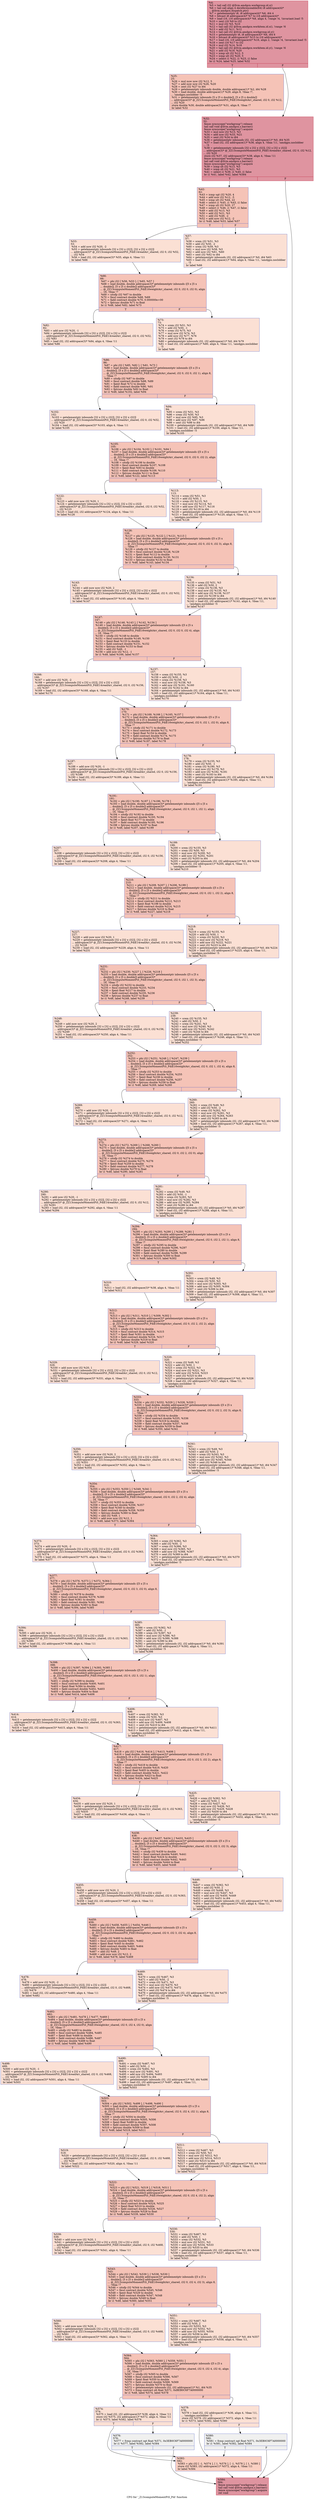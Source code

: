 digraph "CFG for '_Z13computeMomentPiS_Pdi' function" {
	label="CFG for '_Z13computeMomentPiS_Pdi' function";

	Node0x46b3fc0 [shape=record,color="#b70d28ff", style=filled, fillcolor="#b70d2870",label="{%4:\l  %5 = tail call i32 @llvm.amdgcn.workgroup.id.x()\l  %6 = tail call align 4 dereferenceable(64) i8 addrspace(4)*\l... @llvm.amdgcn.dispatch.ptr()\l  %7 = getelementptr i8, i8 addrspace(4)* %6, i64 4\l  %8 = bitcast i8 addrspace(4)* %7 to i16 addrspace(4)*\l  %9 = load i16, i16 addrspace(4)* %8, align 4, !range !4, !invariant.load !5\l  %10 = zext i16 %9 to i32\l  %11 = mul i32 %5, %10\l  %12 = tail call i32 @llvm.amdgcn.workitem.id.x(), !range !6\l  %13 = add i32 %11, %12\l  %14 = tail call i32 @llvm.amdgcn.workgroup.id.y()\l  %15 = getelementptr i8, i8 addrspace(4)* %6, i64 6\l  %16 = bitcast i8 addrspace(4)* %15 to i16 addrspace(4)*\l  %17 = load i16, i16 addrspace(4)* %16, align 2, !range !4, !invariant.load !5\l  %18 = zext i16 %17 to i32\l  %19 = mul i32 %14, %18\l  %20 = tail call i32 @llvm.amdgcn.workitem.id.y(), !range !6\l  %21 = add i32 %19, %20\l  %22 = icmp ult i32 %12, 5\l  %23 = icmp ult i32 %20, 5\l  %24 = select i1 %22, i1 %23, i1 false\l  br i1 %24, label %25, label %32\l|{<s0>T|<s1>F}}"];
	Node0x46b3fc0:s0 -> Node0x46b7a60;
	Node0x46b3fc0:s1 -> Node0x46b7af0;
	Node0x46b7a60 [shape=record,color="#3d50c3ff", style=filled, fillcolor="#e8765c70",label="{%25:\l25:                                               \l  %26 = mul nuw nsw i32 %12, 5\l  %27 = add nuw nsw i32 %26, %20\l  %28 = zext i32 %27 to i64\l  %29 = getelementptr inbounds double, double addrspace(1)* %2, i64 %28\l  %30 = load double, double addrspace(1)* %29, align 8, !tbaa !7,\l... !amdgpu.noclobber !5\l  %31 = getelementptr inbounds [5 x [5 x double]], [5 x [5 x double]]\l... addrspace(3)* @_ZZ13computeMomentPiS_PdiE16weightArr_shared, i32 0, i32 %12,\l... i32 %20\l  store double %30, double addrspace(3)* %31, align 8, !tbaa !7\l  br label %32\l}"];
	Node0x46b7a60 -> Node0x46b7af0;
	Node0x46b7af0 [shape=record,color="#b70d28ff", style=filled, fillcolor="#b70d2870",label="{%32:\l32:                                               \l  fence syncscope(\"workgroup\") release\l  tail call void @llvm.amdgcn.s.barrier()\l  fence syncscope(\"workgroup\") acquire\l  %33 = mul nsw i32 %13, %3\l  %34 = add nsw i32 %33, %21\l  %35 = sext i32 %34 to i64\l  %36 = getelementptr inbounds i32, i32 addrspace(1)* %0, i64 %35\l  %37 = load i32, i32 addrspace(1)* %36, align 4, !tbaa !11, !amdgpu.noclobber\l... !5\l  %38 = getelementptr inbounds [32 x [32 x i32]], [32 x [32 x i32]]\l... addrspace(3)* @_ZZ13computeMomentPiS_PdiE14readArr_shared, i32 0, i32 %12,\l... i32 %20\l  store i32 %37, i32 addrspace(3)* %38, align 4, !tbaa !11\l  fence syncscope(\"workgroup\") release\l  tail call void @llvm.amdgcn.s.barrier()\l  fence syncscope(\"workgroup\") acquire\l  %39 = icmp slt i32 %13, %3\l  %40 = icmp slt i32 %21, %3\l  %41 = select i1 %39, i1 %40, i1 false\l  br i1 %41, label %42, label %584\l|{<s0>T|<s1>F}}"];
	Node0x46b7af0:s0 -> Node0x46b9bb0;
	Node0x46b7af0:s1 -> Node0x46b9c00;
	Node0x46b9bb0 [shape=record,color="#3d50c3ff", style=filled, fillcolor="#e8765c70",label="{%42:\l42:                                               \l  %43 = icmp ugt i32 %20, 4\l  %44 = add nsw i32 %12, -5\l  %45 = icmp ult i32 %44, 22\l  %46 = select i1 %45, i1 %43, i1 false\l  %47 = icmp ult i32 %20, 27\l  %48 = select i1 %46, i1 %47, i1 false\l  %49 = add i32 %13, %3\l  %50 = add i32 %21, %3\l  %51 = add i32 %49, -2\l  %52 = add nsw i32 %12, -2\l  br i1 %48, label %53, label %57\l|{<s0>T|<s1>F}}"];
	Node0x46b9bb0:s0 -> Node0x46ba3e0;
	Node0x46b9bb0:s1 -> Node0x46ba430;
	Node0x46ba3e0 [shape=record,color="#3d50c3ff", style=filled, fillcolor="#f7b99e70",label="{%53:\l53:                                               \l  %54 = add nsw i32 %20, -2\l  %55 = getelementptr inbounds [32 x [32 x i32]], [32 x [32 x i32]]\l... addrspace(3)* @_ZZ13computeMomentPiS_PdiE14readArr_shared, i32 0, i32 %52,\l... i32 %54\l  %56 = load i32, i32 addrspace(3)* %55, align 4, !tbaa !11\l  br label %66\l}"];
	Node0x46ba3e0 -> Node0x46ba600;
	Node0x46ba430 [shape=record,color="#3d50c3ff", style=filled, fillcolor="#f7b99e70",label="{%57:\l57:                                               \l  %58 = srem i32 %51, %3\l  %59 = add i32 %50, -2\l  %60 = srem i32 %59, %3\l  %61 = mul nsw i32 %58, %3\l  %62 = add nsw i32 %61, %60\l  %63 = sext i32 %62 to i64\l  %64 = getelementptr inbounds i32, i32 addrspace(1)* %0, i64 %63\l  %65 = load i32, i32 addrspace(1)* %64, align 4, !tbaa !11, !amdgpu.noclobber\l... !5\l  br label %66\l}"];
	Node0x46ba430 -> Node0x46ba600;
	Node0x46ba600 [shape=record,color="#3d50c3ff", style=filled, fillcolor="#e8765c70",label="{%66:\l66:                                               \l  %67 = phi i32 [ %56, %53 ], [ %65, %57 ]\l  %68 = load double, double addrspace(3)* getelementptr inbounds ([5 x [5 x\l... double]], [5 x [5 x double]] addrspace(3)*\l... @_ZZ13computeMomentPiS_PdiE16weightArr_shared, i32 0, i32 0, i32 0), align\l... 16, !tbaa !7\l  %69 = sitofp i32 %67 to double\l  %70 = fmul contract double %68, %69\l  %71 = fadd contract double %70, 0.000000e+00\l  %72 = fptrunc double %71 to float\l  br i1 %48, label %82, label %73\l|{<s0>T|<s1>F}}"];
	Node0x46ba600:s0 -> Node0x46b90c0;
	Node0x46ba600:s1 -> Node0x46bbfb0;
	Node0x46bbfb0 [shape=record,color="#3d50c3ff", style=filled, fillcolor="#f7b99e70",label="{%73:\l73:                                               \l  %74 = srem i32 %51, %3\l  %75 = add i32 %50, -1\l  %76 = srem i32 %75, %3\l  %77 = mul nsw i32 %74, %3\l  %78 = add nsw i32 %77, %76\l  %79 = sext i32 %78 to i64\l  %80 = getelementptr inbounds i32, i32 addrspace(1)* %0, i64 %79\l  %81 = load i32, i32 addrspace(1)* %80, align 4, !tbaa !11, !amdgpu.noclobber\l... !5\l  br label %86\l}"];
	Node0x46bbfb0 -> Node0x46bc570;
	Node0x46b90c0 [shape=record,color="#3d50c3ff", style=filled, fillcolor="#f7b99e70",label="{%82:\l82:                                               \l  %83 = add nsw i32 %20, -1\l  %84 = getelementptr inbounds [32 x [32 x i32]], [32 x [32 x i32]]\l... addrspace(3)* @_ZZ13computeMomentPiS_PdiE14readArr_shared, i32 0, i32 %52,\l... i32 %83\l  %85 = load i32, i32 addrspace(3)* %84, align 4, !tbaa !11\l  br label %86\l}"];
	Node0x46b90c0 -> Node0x46bc570;
	Node0x46bc570 [shape=record,color="#3d50c3ff", style=filled, fillcolor="#e8765c70",label="{%86:\l86:                                               \l  %87 = phi i32 [ %85, %82 ], [ %81, %73 ]\l  %88 = load double, double addrspace(3)* getelementptr inbounds ([5 x [5 x\l... double]], [5 x [5 x double]] addrspace(3)*\l... @_ZZ13computeMomentPiS_PdiE16weightArr_shared, i32 0, i32 0, i32 1), align 8,\l... !tbaa !7\l  %89 = sitofp i32 %87 to double\l  %90 = fmul contract double %88, %89\l  %91 = fpext float %72 to double\l  %92 = fadd contract double %90, %91\l  %93 = fptrunc double %92 to float\l  br i1 %48, label %102, label %94\l|{<s0>T|<s1>F}}"];
	Node0x46bc570:s0 -> Node0x46bc970;
	Node0x46bc570:s1 -> Node0x46bcd80;
	Node0x46bcd80 [shape=record,color="#3d50c3ff", style=filled, fillcolor="#f7b99e70",label="{%94:\l94:                                               \l  %95 = srem i32 %51, %3\l  %96 = srem i32 %50, %3\l  %97 = mul nsw i32 %95, %3\l  %98 = add nsw i32 %97, %96\l  %99 = sext i32 %98 to i64\l  %100 = getelementptr inbounds i32, i32 addrspace(1)* %0, i64 %99\l  %101 = load i32, i32 addrspace(1)* %100, align 4, !tbaa !11,\l... !amdgpu.noclobber !5\l  br label %105\l}"];
	Node0x46bcd80 -> Node0x46bd240;
	Node0x46bc970 [shape=record,color="#3d50c3ff", style=filled, fillcolor="#f7b99e70",label="{%102:\l102:                                              \l  %103 = getelementptr inbounds [32 x [32 x i32]], [32 x [32 x i32]]\l... addrspace(3)* @_ZZ13computeMomentPiS_PdiE14readArr_shared, i32 0, i32 %52,\l... i32 %20\l  %104 = load i32, i32 addrspace(3)* %103, align 4, !tbaa !11\l  br label %105\l}"];
	Node0x46bc970 -> Node0x46bd240;
	Node0x46bd240 [shape=record,color="#3d50c3ff", style=filled, fillcolor="#e8765c70",label="{%105:\l105:                                              \l  %106 = phi i32 [ %104, %102 ], [ %101, %94 ]\l  %107 = load double, double addrspace(3)* getelementptr inbounds ([5 x [5 x\l... double]], [5 x [5 x double]] addrspace(3)*\l... @_ZZ13computeMomentPiS_PdiE16weightArr_shared, i32 0, i32 0, i32 2), align\l... 16, !tbaa !7\l  %108 = sitofp i32 %106 to double\l  %109 = fmul contract double %107, %108\l  %110 = fpext float %93 to double\l  %111 = fadd contract double %109, %110\l  %112 = fptrunc double %111 to float\l  br i1 %48, label %122, label %113\l|{<s0>T|<s1>F}}"];
	Node0x46bd240:s0 -> Node0x46bd5b0;
	Node0x46bd240:s1 -> Node0x46bd9c0;
	Node0x46bd9c0 [shape=record,color="#3d50c3ff", style=filled, fillcolor="#f7b99e70",label="{%113:\l113:                                              \l  %114 = srem i32 %51, %3\l  %115 = add i32 %50, 1\l  %116 = srem i32 %115, %3\l  %117 = mul nsw i32 %114, %3\l  %118 = add nsw i32 %117, %116\l  %119 = sext i32 %118 to i64\l  %120 = getelementptr inbounds i32, i32 addrspace(1)* %0, i64 %119\l  %121 = load i32, i32 addrspace(1)* %120, align 4, !tbaa !11,\l... !amdgpu.noclobber !5\l  br label %126\l}"];
	Node0x46bd9c0 -> Node0x46bdf10;
	Node0x46bd5b0 [shape=record,color="#3d50c3ff", style=filled, fillcolor="#f7b99e70",label="{%122:\l122:                                              \l  %123 = add nuw nsw i32 %20, 1\l  %124 = getelementptr inbounds [32 x [32 x i32]], [32 x [32 x i32]]\l... addrspace(3)* @_ZZ13computeMomentPiS_PdiE14readArr_shared, i32 0, i32 %52,\l... i32 %123\l  %125 = load i32, i32 addrspace(3)* %124, align 4, !tbaa !11\l  br label %126\l}"];
	Node0x46bd5b0 -> Node0x46bdf10;
	Node0x46bdf10 [shape=record,color="#3d50c3ff", style=filled, fillcolor="#e8765c70",label="{%126:\l126:                                              \l  %127 = phi i32 [ %125, %122 ], [ %121, %113 ]\l  %128 = load double, double addrspace(3)* getelementptr inbounds ([5 x [5 x\l... double]], [5 x [5 x double]] addrspace(3)*\l... @_ZZ13computeMomentPiS_PdiE16weightArr_shared, i32 0, i32 0, i32 3), align 8,\l... !tbaa !7\l  %129 = sitofp i32 %127 to double\l  %130 = fmul contract double %128, %129\l  %131 = fpext float %112 to double\l  %132 = fadd contract double %130, %131\l  %133 = fptrunc double %132 to float\l  br i1 %48, label %143, label %134\l|{<s0>T|<s1>F}}"];
	Node0x46bdf10:s0 -> Node0x46bae20;
	Node0x46bdf10:s1 -> Node0x46bae70;
	Node0x46bae70 [shape=record,color="#3d50c3ff", style=filled, fillcolor="#f7b99e70",label="{%134:\l134:                                              \l  %135 = srem i32 %51, %3\l  %136 = add i32 %50, 2\l  %137 = srem i32 %136, %3\l  %138 = mul nsw i32 %135, %3\l  %139 = add nsw i32 %138, %137\l  %140 = sext i32 %139 to i64\l  %141 = getelementptr inbounds i32, i32 addrspace(1)* %0, i64 %140\l  %142 = load i32, i32 addrspace(1)* %141, align 4, !tbaa !11,\l... !amdgpu.noclobber !5\l  br label %147\l}"];
	Node0x46bae70 -> Node0x46bf080;
	Node0x46bae20 [shape=record,color="#3d50c3ff", style=filled, fillcolor="#f7b99e70",label="{%143:\l143:                                              \l  %144 = add nuw nsw i32 %20, 2\l  %145 = getelementptr inbounds [32 x [32 x i32]], [32 x [32 x i32]]\l... addrspace(3)* @_ZZ13computeMomentPiS_PdiE14readArr_shared, i32 0, i32 %52,\l... i32 %144\l  %146 = load i32, i32 addrspace(3)* %145, align 4, !tbaa !11\l  br label %147\l}"];
	Node0x46bae20 -> Node0x46bf080;
	Node0x46bf080 [shape=record,color="#3d50c3ff", style=filled, fillcolor="#e8765c70",label="{%147:\l147:                                              \l  %148 = phi i32 [ %146, %143 ], [ %142, %134 ]\l  %149 = load double, double addrspace(3)* getelementptr inbounds ([5 x [5 x\l... double]], [5 x [5 x double]] addrspace(3)*\l... @_ZZ13computeMomentPiS_PdiE16weightArr_shared, i32 0, i32 0, i32 4), align\l... 16, !tbaa !7\l  %150 = sitofp i32 %148 to double\l  %151 = fmul contract double %149, %150\l  %152 = fpext float %133 to double\l  %153 = fadd contract double %151, %152\l  %154 = fptrunc double %153 to float\l  %155 = add i32 %49, -1\l  %156 = add nsw i32 %12, -1\l  br i1 %48, label %166, label %157\l|{<s0>T|<s1>F}}"];
	Node0x46bf080:s0 -> Node0x46bf480;
	Node0x46bf080:s1 -> Node0x46bf980;
	Node0x46bf980 [shape=record,color="#3d50c3ff", style=filled, fillcolor="#f7b99e70",label="{%157:\l157:                                              \l  %158 = srem i32 %155, %3\l  %159 = add i32 %50, -2\l  %160 = srem i32 %159, %3\l  %161 = mul nsw i32 %158, %3\l  %162 = add nsw i32 %161, %160\l  %163 = sext i32 %162 to i64\l  %164 = getelementptr inbounds i32, i32 addrspace(1)* %0, i64 %163\l  %165 = load i32, i32 addrspace(1)* %164, align 4, !tbaa !11,\l... !amdgpu.noclobber !5\l  br label %170\l}"];
	Node0x46bf980 -> Node0x46bfed0;
	Node0x46bf480 [shape=record,color="#3d50c3ff", style=filled, fillcolor="#f7b99e70",label="{%166:\l166:                                              \l  %167 = add nsw i32 %20, -2\l  %168 = getelementptr inbounds [32 x [32 x i32]], [32 x [32 x i32]]\l... addrspace(3)* @_ZZ13computeMomentPiS_PdiE14readArr_shared, i32 0, i32 %156,\l... i32 %167\l  %169 = load i32, i32 addrspace(3)* %168, align 4, !tbaa !11\l  br label %170\l}"];
	Node0x46bf480 -> Node0x46bfed0;
	Node0x46bfed0 [shape=record,color="#3d50c3ff", style=filled, fillcolor="#e8765c70",label="{%170:\l170:                                              \l  %171 = phi i32 [ %169, %166 ], [ %165, %157 ]\l  %172 = load double, double addrspace(3)* getelementptr inbounds ([5 x [5 x\l... double]], [5 x [5 x double]] addrspace(3)*\l... @_ZZ13computeMomentPiS_PdiE16weightArr_shared, i32 0, i32 1, i32 0), align 8,\l... !tbaa !7\l  %173 = sitofp i32 %171 to double\l  %174 = fmul contract double %172, %173\l  %175 = fpext float %154 to double\l  %176 = fadd contract double %174, %175\l  %177 = fptrunc double %176 to float\l  br i1 %48, label %187, label %178\l|{<s0>T|<s1>F}}"];
	Node0x46bfed0:s0 -> Node0x46c02d0;
	Node0x46bfed0:s1 -> Node0x46c06b0;
	Node0x46c06b0 [shape=record,color="#3d50c3ff", style=filled, fillcolor="#f7b99e70",label="{%178:\l178:                                              \l  %179 = srem i32 %155, %3\l  %180 = add i32 %50, -1\l  %181 = srem i32 %180, %3\l  %182 = mul nsw i32 %179, %3\l  %183 = add nsw i32 %182, %181\l  %184 = sext i32 %183 to i64\l  %185 = getelementptr inbounds i32, i32 addrspace(1)* %0, i64 %184\l  %186 = load i32, i32 addrspace(1)* %185, align 4, !tbaa !11,\l... !amdgpu.noclobber !5\l  br label %191\l}"];
	Node0x46c06b0 -> Node0x46c0c00;
	Node0x46c02d0 [shape=record,color="#3d50c3ff", style=filled, fillcolor="#f7b99e70",label="{%187:\l187:                                              \l  %188 = add nsw i32 %20, -1\l  %189 = getelementptr inbounds [32 x [32 x i32]], [32 x [32 x i32]]\l... addrspace(3)* @_ZZ13computeMomentPiS_PdiE14readArr_shared, i32 0, i32 %156,\l... i32 %188\l  %190 = load i32, i32 addrspace(3)* %189, align 4, !tbaa !11\l  br label %191\l}"];
	Node0x46c02d0 -> Node0x46c0c00;
	Node0x46c0c00 [shape=record,color="#3d50c3ff", style=filled, fillcolor="#e8765c70",label="{%191:\l191:                                              \l  %192 = phi i32 [ %190, %187 ], [ %186, %178 ]\l  %193 = load double, double addrspace(3)* getelementptr inbounds ([5 x [5 x\l... double]], [5 x [5 x double]] addrspace(3)*\l... @_ZZ13computeMomentPiS_PdiE16weightArr_shared, i32 0, i32 1, i32 1), align\l... 16, !tbaa !7\l  %194 = sitofp i32 %192 to double\l  %195 = fmul contract double %193, %194\l  %196 = fpext float %177 to double\l  %197 = fadd contract double %195, %196\l  %198 = fptrunc double %197 to float\l  br i1 %48, label %207, label %199\l|{<s0>T|<s1>F}}"];
	Node0x46c0c00:s0 -> Node0x46c1000;
	Node0x46c0c00:s1 -> Node0x46c13e0;
	Node0x46c13e0 [shape=record,color="#3d50c3ff", style=filled, fillcolor="#f7b99e70",label="{%199:\l199:                                              \l  %200 = srem i32 %155, %3\l  %201 = srem i32 %50, %3\l  %202 = mul nsw i32 %200, %3\l  %203 = add nsw i32 %202, %201\l  %204 = sext i32 %203 to i64\l  %205 = getelementptr inbounds i32, i32 addrspace(1)* %0, i64 %204\l  %206 = load i32, i32 addrspace(1)* %205, align 4, !tbaa !11,\l... !amdgpu.noclobber !5\l  br label %210\l}"];
	Node0x46c13e0 -> Node0x46c18a0;
	Node0x46c1000 [shape=record,color="#3d50c3ff", style=filled, fillcolor="#f7b99e70",label="{%207:\l207:                                              \l  %208 = getelementptr inbounds [32 x [32 x i32]], [32 x [32 x i32]]\l... addrspace(3)* @_ZZ13computeMomentPiS_PdiE14readArr_shared, i32 0, i32 %156,\l... i32 %20\l  %209 = load i32, i32 addrspace(3)* %208, align 4, !tbaa !11\l  br label %210\l}"];
	Node0x46c1000 -> Node0x46c18a0;
	Node0x46c18a0 [shape=record,color="#3d50c3ff", style=filled, fillcolor="#e8765c70",label="{%210:\l210:                                              \l  %211 = phi i32 [ %209, %207 ], [ %206, %199 ]\l  %212 = load double, double addrspace(3)* getelementptr inbounds ([5 x [5 x\l... double]], [5 x [5 x double]] addrspace(3)*\l... @_ZZ13computeMomentPiS_PdiE16weightArr_shared, i32 0, i32 1, i32 2), align 8,\l... !tbaa !7\l  %213 = sitofp i32 %211 to double\l  %214 = fmul contract double %212, %213\l  %215 = fpext float %198 to double\l  %216 = fadd contract double %214, %215\l  %217 = fptrunc double %216 to float\l  br i1 %48, label %227, label %218\l|{<s0>T|<s1>F}}"];
	Node0x46c18a0:s0 -> Node0x46c1c10;
	Node0x46c18a0:s1 -> Node0x46c1ff0;
	Node0x46c1ff0 [shape=record,color="#3d50c3ff", style=filled, fillcolor="#f7b99e70",label="{%218:\l218:                                              \l  %219 = srem i32 %155, %3\l  %220 = add i32 %50, 1\l  %221 = srem i32 %220, %3\l  %222 = mul nsw i32 %219, %3\l  %223 = add nsw i32 %222, %221\l  %224 = sext i32 %223 to i64\l  %225 = getelementptr inbounds i32, i32 addrspace(1)* %0, i64 %224\l  %226 = load i32, i32 addrspace(1)* %225, align 4, !tbaa !11,\l... !amdgpu.noclobber !5\l  br label %231\l}"];
	Node0x46c1ff0 -> Node0x46c2540;
	Node0x46c1c10 [shape=record,color="#3d50c3ff", style=filled, fillcolor="#f7b99e70",label="{%227:\l227:                                              \l  %228 = add nuw nsw i32 %20, 1\l  %229 = getelementptr inbounds [32 x [32 x i32]], [32 x [32 x i32]]\l... addrspace(3)* @_ZZ13computeMomentPiS_PdiE14readArr_shared, i32 0, i32 %156,\l... i32 %228\l  %230 = load i32, i32 addrspace(3)* %229, align 4, !tbaa !11\l  br label %231\l}"];
	Node0x46c1c10 -> Node0x46c2540;
	Node0x46c2540 [shape=record,color="#3d50c3ff", style=filled, fillcolor="#e8765c70",label="{%231:\l231:                                              \l  %232 = phi i32 [ %230, %227 ], [ %226, %218 ]\l  %233 = load double, double addrspace(3)* getelementptr inbounds ([5 x [5 x\l... double]], [5 x [5 x double]] addrspace(3)*\l... @_ZZ13computeMomentPiS_PdiE16weightArr_shared, i32 0, i32 1, i32 3), align\l... 16, !tbaa !7\l  %234 = sitofp i32 %232 to double\l  %235 = fmul contract double %233, %234\l  %236 = fpext float %217 to double\l  %237 = fadd contract double %235, %236\l  %238 = fptrunc double %237 to float\l  br i1 %48, label %248, label %239\l|{<s0>T|<s1>F}}"];
	Node0x46c2540:s0 -> Node0x46c2940;
	Node0x46c2540:s1 -> Node0x46c2d20;
	Node0x46c2d20 [shape=record,color="#3d50c3ff", style=filled, fillcolor="#f7b99e70",label="{%239:\l239:                                              \l  %240 = srem i32 %155, %3\l  %241 = add i32 %50, 2\l  %242 = srem i32 %241, %3\l  %243 = mul nsw i32 %240, %3\l  %244 = add nsw i32 %243, %242\l  %245 = sext i32 %244 to i64\l  %246 = getelementptr inbounds i32, i32 addrspace(1)* %0, i64 %245\l  %247 = load i32, i32 addrspace(1)* %246, align 4, !tbaa !11,\l... !amdgpu.noclobber !5\l  br label %252\l}"];
	Node0x46c2d20 -> Node0x46c3270;
	Node0x46c2940 [shape=record,color="#3d50c3ff", style=filled, fillcolor="#f7b99e70",label="{%248:\l248:                                              \l  %249 = add nuw nsw i32 %20, 2\l  %250 = getelementptr inbounds [32 x [32 x i32]], [32 x [32 x i32]]\l... addrspace(3)* @_ZZ13computeMomentPiS_PdiE14readArr_shared, i32 0, i32 %156,\l... i32 %249\l  %251 = load i32, i32 addrspace(3)* %250, align 4, !tbaa !11\l  br label %252\l}"];
	Node0x46c2940 -> Node0x46c3270;
	Node0x46c3270 [shape=record,color="#3d50c3ff", style=filled, fillcolor="#e8765c70",label="{%252:\l252:                                              \l  %253 = phi i32 [ %251, %248 ], [ %247, %239 ]\l  %254 = load double, double addrspace(3)* getelementptr inbounds ([5 x [5 x\l... double]], [5 x [5 x double]] addrspace(3)*\l... @_ZZ13computeMomentPiS_PdiE16weightArr_shared, i32 0, i32 1, i32 4), align 8,\l... !tbaa !7\l  %255 = sitofp i32 %253 to double\l  %256 = fmul contract double %254, %255\l  %257 = fpext float %238 to double\l  %258 = fadd contract double %256, %257\l  %259 = fptrunc double %258 to float\l  br i1 %48, label %269, label %260\l|{<s0>T|<s1>F}}"];
	Node0x46c3270:s0 -> Node0x46c3670;
	Node0x46c3270:s1 -> Node0x46be620;
	Node0x46be620 [shape=record,color="#3d50c3ff", style=filled, fillcolor="#f7b99e70",label="{%260:\l260:                                              \l  %261 = srem i32 %49, %3\l  %262 = add i32 %50, -2\l  %263 = srem i32 %262, %3\l  %264 = mul nsw i32 %261, %3\l  %265 = add nsw i32 %264, %263\l  %266 = sext i32 %265 to i64\l  %267 = getelementptr inbounds i32, i32 addrspace(1)* %0, i64 %266\l  %268 = load i32, i32 addrspace(1)* %267, align 4, !tbaa !11,\l... !amdgpu.noclobber !5\l  br label %273\l}"];
	Node0x46be620 -> Node0x46beb70;
	Node0x46c3670 [shape=record,color="#3d50c3ff", style=filled, fillcolor="#f7b99e70",label="{%269:\l269:                                              \l  %270 = add nsw i32 %20, -2\l  %271 = getelementptr inbounds [32 x [32 x i32]], [32 x [32 x i32]]\l... addrspace(3)* @_ZZ13computeMomentPiS_PdiE14readArr_shared, i32 0, i32 %12,\l... i32 %270\l  %272 = load i32, i32 addrspace(3)* %271, align 4, !tbaa !11\l  br label %273\l}"];
	Node0x46c3670 -> Node0x46beb70;
	Node0x46beb70 [shape=record,color="#3d50c3ff", style=filled, fillcolor="#e8765c70",label="{%273:\l273:                                              \l  %274 = phi i32 [ %272, %269 ], [ %268, %260 ]\l  %275 = load double, double addrspace(3)* getelementptr inbounds ([5 x [5 x\l... double]], [5 x [5 x double]] addrspace(3)*\l... @_ZZ13computeMomentPiS_PdiE16weightArr_shared, i32 0, i32 2, i32 0), align\l... 16, !tbaa !7\l  %276 = sitofp i32 %274 to double\l  %277 = fmul contract double %275, %276\l  %278 = fpext float %259 to double\l  %279 = fadd contract double %277, %278\l  %280 = fptrunc double %279 to float\l  br i1 %48, label %290, label %281\l|{<s0>T|<s1>F}}"];
	Node0x46beb70:s0 -> Node0x46c4ba0;
	Node0x46beb70:s1 -> Node0x46c4f80;
	Node0x46c4f80 [shape=record,color="#3d50c3ff", style=filled, fillcolor="#f7b99e70",label="{%281:\l281:                                              \l  %282 = srem i32 %49, %3\l  %283 = add i32 %50, -1\l  %284 = srem i32 %283, %3\l  %285 = mul nsw i32 %282, %3\l  %286 = add nsw i32 %285, %284\l  %287 = sext i32 %286 to i64\l  %288 = getelementptr inbounds i32, i32 addrspace(1)* %0, i64 %287\l  %289 = load i32, i32 addrspace(1)* %288, align 4, !tbaa !11,\l... !amdgpu.noclobber !5\l  br label %294\l}"];
	Node0x46c4f80 -> Node0x46c54d0;
	Node0x46c4ba0 [shape=record,color="#3d50c3ff", style=filled, fillcolor="#f7b99e70",label="{%290:\l290:                                              \l  %291 = add nsw i32 %20, -1\l  %292 = getelementptr inbounds [32 x [32 x i32]], [32 x [32 x i32]]\l... addrspace(3)* @_ZZ13computeMomentPiS_PdiE14readArr_shared, i32 0, i32 %12,\l... i32 %291\l  %293 = load i32, i32 addrspace(3)* %292, align 4, !tbaa !11\l  br label %294\l}"];
	Node0x46c4ba0 -> Node0x46c54d0;
	Node0x46c54d0 [shape=record,color="#3d50c3ff", style=filled, fillcolor="#e8765c70",label="{%294:\l294:                                              \l  %295 = phi i32 [ %293, %290 ], [ %289, %281 ]\l  %296 = load double, double addrspace(3)* getelementptr inbounds ([5 x [5 x\l... double]], [5 x [5 x double]] addrspace(3)*\l... @_ZZ13computeMomentPiS_PdiE16weightArr_shared, i32 0, i32 2, i32 1), align 8,\l... !tbaa !7\l  %297 = sitofp i32 %295 to double\l  %298 = fmul contract double %296, %297\l  %299 = fpext float %280 to double\l  %300 = fadd contract double %298, %299\l  %301 = fptrunc double %300 to float\l  br i1 %48, label %310, label %302\l|{<s0>T|<s1>F}}"];
	Node0x46c54d0:s0 -> Node0x46c58d0;
	Node0x46c54d0:s1 -> Node0x46c5cb0;
	Node0x46c5cb0 [shape=record,color="#3d50c3ff", style=filled, fillcolor="#f7b99e70",label="{%302:\l302:                                              \l  %303 = srem i32 %49, %3\l  %304 = srem i32 %50, %3\l  %305 = mul nsw i32 %303, %3\l  %306 = add nsw i32 %305, %304\l  %307 = sext i32 %306 to i64\l  %308 = getelementptr inbounds i32, i32 addrspace(1)* %0, i64 %307\l  %309 = load i32, i32 addrspace(1)* %308, align 4, !tbaa !11,\l... !amdgpu.noclobber !5\l  br label %312\l}"];
	Node0x46c5cb0 -> Node0x46c6170;
	Node0x46c58d0 [shape=record,color="#3d50c3ff", style=filled, fillcolor="#f7b99e70",label="{%310:\l310:                                              \l  %311 = load i32, i32 addrspace(3)* %38, align 4, !tbaa !11\l  br label %312\l}"];
	Node0x46c58d0 -> Node0x46c6170;
	Node0x46c6170 [shape=record,color="#3d50c3ff", style=filled, fillcolor="#e8765c70",label="{%312:\l312:                                              \l  %313 = phi i32 [ %311, %310 ], [ %309, %302 ]\l  %314 = load double, double addrspace(3)* getelementptr inbounds ([5 x [5 x\l... double]], [5 x [5 x double]] addrspace(3)*\l... @_ZZ13computeMomentPiS_PdiE16weightArr_shared, i32 0, i32 2, i32 2), align\l... 16, !tbaa !7\l  %315 = sitofp i32 %313 to double\l  %316 = fmul contract double %314, %315\l  %317 = fpext float %301 to double\l  %318 = fadd contract double %316, %317\l  %319 = fptrunc double %318 to float\l  br i1 %48, label %329, label %320\l|{<s0>T|<s1>F}}"];
	Node0x46c6170:s0 -> Node0x46c6400;
	Node0x46c6170:s1 -> Node0x46c67e0;
	Node0x46c67e0 [shape=record,color="#3d50c3ff", style=filled, fillcolor="#f7b99e70",label="{%320:\l320:                                              \l  %321 = srem i32 %49, %3\l  %322 = add i32 %50, 1\l  %323 = srem i32 %322, %3\l  %324 = mul nsw i32 %321, %3\l  %325 = add nsw i32 %324, %323\l  %326 = sext i32 %325 to i64\l  %327 = getelementptr inbounds i32, i32 addrspace(1)* %0, i64 %326\l  %328 = load i32, i32 addrspace(1)* %327, align 4, !tbaa !11,\l... !amdgpu.noclobber !5\l  br label %333\l}"];
	Node0x46c67e0 -> Node0x46b4de0;
	Node0x46c6400 [shape=record,color="#3d50c3ff", style=filled, fillcolor="#f7b99e70",label="{%329:\l329:                                              \l  %330 = add nuw nsw i32 %20, 1\l  %331 = getelementptr inbounds [32 x [32 x i32]], [32 x [32 x i32]]\l... addrspace(3)* @_ZZ13computeMomentPiS_PdiE14readArr_shared, i32 0, i32 %12,\l... i32 %330\l  %332 = load i32, i32 addrspace(3)* %331, align 4, !tbaa !11\l  br label %333\l}"];
	Node0x46c6400 -> Node0x46b4de0;
	Node0x46b4de0 [shape=record,color="#3d50c3ff", style=filled, fillcolor="#e8765c70",label="{%333:\l333:                                              \l  %334 = phi i32 [ %332, %329 ], [ %328, %320 ]\l  %335 = load double, double addrspace(3)* getelementptr inbounds ([5 x [5 x\l... double]], [5 x [5 x double]] addrspace(3)*\l... @_ZZ13computeMomentPiS_PdiE16weightArr_shared, i32 0, i32 2, i32 3), align 8,\l... !tbaa !7\l  %336 = sitofp i32 %334 to double\l  %337 = fmul contract double %335, %336\l  %338 = fpext float %319 to double\l  %339 = fadd contract double %337, %338\l  %340 = fptrunc double %339 to float\l  br i1 %48, label %350, label %341\l|{<s0>T|<s1>F}}"];
	Node0x46b4de0:s0 -> Node0x46b51e0;
	Node0x46b4de0:s1 -> Node0x46b55c0;
	Node0x46b55c0 [shape=record,color="#3d50c3ff", style=filled, fillcolor="#f7b99e70",label="{%341:\l341:                                              \l  %342 = srem i32 %49, %3\l  %343 = add i32 %50, 2\l  %344 = srem i32 %343, %3\l  %345 = mul nsw i32 %342, %3\l  %346 = add nsw i32 %345, %344\l  %347 = sext i32 %346 to i64\l  %348 = getelementptr inbounds i32, i32 addrspace(1)* %0, i64 %347\l  %349 = load i32, i32 addrspace(1)* %348, align 4, !tbaa !11,\l... !amdgpu.noclobber !5\l  br label %354\l}"];
	Node0x46b55c0 -> Node0x46c8470;
	Node0x46b51e0 [shape=record,color="#3d50c3ff", style=filled, fillcolor="#f7b99e70",label="{%350:\l350:                                              \l  %351 = add nuw nsw i32 %20, 2\l  %352 = getelementptr inbounds [32 x [32 x i32]], [32 x [32 x i32]]\l... addrspace(3)* @_ZZ13computeMomentPiS_PdiE14readArr_shared, i32 0, i32 %12,\l... i32 %351\l  %353 = load i32, i32 addrspace(3)* %352, align 4, !tbaa !11\l  br label %354\l}"];
	Node0x46b51e0 -> Node0x46c8470;
	Node0x46c8470 [shape=record,color="#3d50c3ff", style=filled, fillcolor="#e8765c70",label="{%354:\l354:                                              \l  %355 = phi i32 [ %353, %350 ], [ %349, %341 ]\l  %356 = load double, double addrspace(3)* getelementptr inbounds ([5 x [5 x\l... double]], [5 x [5 x double]] addrspace(3)*\l... @_ZZ13computeMomentPiS_PdiE16weightArr_shared, i32 0, i32 2, i32 4), align\l... 16, !tbaa !7\l  %357 = sitofp i32 %355 to double\l  %358 = fmul contract double %356, %357\l  %359 = fpext float %340 to double\l  %360 = fadd contract double %358, %359\l  %361 = fptrunc double %360 to float\l  %362 = add i32 %49, 1\l  %363 = add nuw nsw i32 %12, 1\l  br i1 %48, label %373, label %364\l|{<s0>T|<s1>F}}"];
	Node0x46c8470:s0 -> Node0x46c8870;
	Node0x46c8470:s1 -> Node0x46c8d70;
	Node0x46c8d70 [shape=record,color="#3d50c3ff", style=filled, fillcolor="#f7b99e70",label="{%364:\l364:                                              \l  %365 = srem i32 %362, %3\l  %366 = add i32 %50, -2\l  %367 = srem i32 %366, %3\l  %368 = mul nsw i32 %365, %3\l  %369 = add nsw i32 %368, %367\l  %370 = sext i32 %369 to i64\l  %371 = getelementptr inbounds i32, i32 addrspace(1)* %0, i64 %370\l  %372 = load i32, i32 addrspace(1)* %371, align 4, !tbaa !11,\l... !amdgpu.noclobber !5\l  br label %377\l}"];
	Node0x46c8d70 -> Node0x46c92c0;
	Node0x46c8870 [shape=record,color="#3d50c3ff", style=filled, fillcolor="#f7b99e70",label="{%373:\l373:                                              \l  %374 = add nsw i32 %20, -2\l  %375 = getelementptr inbounds [32 x [32 x i32]], [32 x [32 x i32]]\l... addrspace(3)* @_ZZ13computeMomentPiS_PdiE14readArr_shared, i32 0, i32 %363,\l... i32 %374\l  %376 = load i32, i32 addrspace(3)* %375, align 4, !tbaa !11\l  br label %377\l}"];
	Node0x46c8870 -> Node0x46c92c0;
	Node0x46c92c0 [shape=record,color="#3d50c3ff", style=filled, fillcolor="#e8765c70",label="{%377:\l377:                                              \l  %378 = phi i32 [ %376, %373 ], [ %372, %364 ]\l  %379 = load double, double addrspace(3)* getelementptr inbounds ([5 x [5 x\l... double]], [5 x [5 x double]] addrspace(3)*\l... @_ZZ13computeMomentPiS_PdiE16weightArr_shared, i32 0, i32 3, i32 0), align 8,\l... !tbaa !7\l  %380 = sitofp i32 %378 to double\l  %381 = fmul contract double %379, %380\l  %382 = fpext float %361 to double\l  %383 = fadd contract double %381, %382\l  %384 = fptrunc double %383 to float\l  br i1 %48, label %394, label %385\l|{<s0>T|<s1>F}}"];
	Node0x46c92c0:s0 -> Node0x46c96c0;
	Node0x46c92c0:s1 -> Node0x46c9aa0;
	Node0x46c9aa0 [shape=record,color="#3d50c3ff", style=filled, fillcolor="#f7b99e70",label="{%385:\l385:                                              \l  %386 = srem i32 %362, %3\l  %387 = add i32 %50, -1\l  %388 = srem i32 %387, %3\l  %389 = mul nsw i32 %386, %3\l  %390 = add nsw i32 %389, %388\l  %391 = sext i32 %390 to i64\l  %392 = getelementptr inbounds i32, i32 addrspace(1)* %0, i64 %391\l  %393 = load i32, i32 addrspace(1)* %392, align 4, !tbaa !11,\l... !amdgpu.noclobber !5\l  br label %398\l}"];
	Node0x46c9aa0 -> Node0x46c9ff0;
	Node0x46c96c0 [shape=record,color="#3d50c3ff", style=filled, fillcolor="#f7b99e70",label="{%394:\l394:                                              \l  %395 = add nsw i32 %20, -1\l  %396 = getelementptr inbounds [32 x [32 x i32]], [32 x [32 x i32]]\l... addrspace(3)* @_ZZ13computeMomentPiS_PdiE14readArr_shared, i32 0, i32 %363,\l... i32 %395\l  %397 = load i32, i32 addrspace(3)* %396, align 4, !tbaa !11\l  br label %398\l}"];
	Node0x46c96c0 -> Node0x46c9ff0;
	Node0x46c9ff0 [shape=record,color="#3d50c3ff", style=filled, fillcolor="#e8765c70",label="{%398:\l398:                                              \l  %399 = phi i32 [ %397, %394 ], [ %393, %385 ]\l  %400 = load double, double addrspace(3)* getelementptr inbounds ([5 x [5 x\l... double]], [5 x [5 x double]] addrspace(3)*\l... @_ZZ13computeMomentPiS_PdiE16weightArr_shared, i32 0, i32 3, i32 1), align\l... 16, !tbaa !7\l  %401 = sitofp i32 %399 to double\l  %402 = fmul contract double %400, %401\l  %403 = fpext float %384 to double\l  %404 = fadd contract double %402, %403\l  %405 = fptrunc double %404 to float\l  br i1 %48, label %414, label %406\l|{<s0>T|<s1>F}}"];
	Node0x46c9ff0:s0 -> Node0x46ca3f0;
	Node0x46c9ff0:s1 -> Node0x46ca7d0;
	Node0x46ca7d0 [shape=record,color="#3d50c3ff", style=filled, fillcolor="#f7b99e70",label="{%406:\l406:                                              \l  %407 = srem i32 %362, %3\l  %408 = srem i32 %50, %3\l  %409 = mul nsw i32 %407, %3\l  %410 = add nsw i32 %409, %408\l  %411 = sext i32 %410 to i64\l  %412 = getelementptr inbounds i32, i32 addrspace(1)* %0, i64 %411\l  %413 = load i32, i32 addrspace(1)* %412, align 4, !tbaa !11,\l... !amdgpu.noclobber !5\l  br label %417\l}"];
	Node0x46ca7d0 -> Node0x46cac90;
	Node0x46ca3f0 [shape=record,color="#3d50c3ff", style=filled, fillcolor="#f7b99e70",label="{%414:\l414:                                              \l  %415 = getelementptr inbounds [32 x [32 x i32]], [32 x [32 x i32]]\l... addrspace(3)* @_ZZ13computeMomentPiS_PdiE14readArr_shared, i32 0, i32 %363,\l... i32 %20\l  %416 = load i32, i32 addrspace(3)* %415, align 4, !tbaa !11\l  br label %417\l}"];
	Node0x46ca3f0 -> Node0x46cac90;
	Node0x46cac90 [shape=record,color="#3d50c3ff", style=filled, fillcolor="#e8765c70",label="{%417:\l417:                                              \l  %418 = phi i32 [ %416, %414 ], [ %413, %406 ]\l  %419 = load double, double addrspace(3)* getelementptr inbounds ([5 x [5 x\l... double]], [5 x [5 x double]] addrspace(3)*\l... @_ZZ13computeMomentPiS_PdiE16weightArr_shared, i32 0, i32 3, i32 2), align 8,\l... !tbaa !7\l  %420 = sitofp i32 %418 to double\l  %421 = fmul contract double %419, %420\l  %422 = fpext float %405 to double\l  %423 = fadd contract double %421, %422\l  %424 = fptrunc double %423 to float\l  br i1 %48, label %434, label %425\l|{<s0>T|<s1>F}}"];
	Node0x46cac90:s0 -> Node0x46cb000;
	Node0x46cac90:s1 -> Node0x46cb3e0;
	Node0x46cb3e0 [shape=record,color="#3d50c3ff", style=filled, fillcolor="#f7b99e70",label="{%425:\l425:                                              \l  %426 = srem i32 %362, %3\l  %427 = add i32 %50, 1\l  %428 = srem i32 %427, %3\l  %429 = mul nsw i32 %426, %3\l  %430 = add nsw i32 %429, %428\l  %431 = sext i32 %430 to i64\l  %432 = getelementptr inbounds i32, i32 addrspace(1)* %0, i64 %431\l  %433 = load i32, i32 addrspace(1)* %432, align 4, !tbaa !11,\l... !amdgpu.noclobber !5\l  br label %438\l}"];
	Node0x46cb3e0 -> Node0x46cb930;
	Node0x46cb000 [shape=record,color="#3d50c3ff", style=filled, fillcolor="#f7b99e70",label="{%434:\l434:                                              \l  %435 = add nuw nsw i32 %20, 1\l  %436 = getelementptr inbounds [32 x [32 x i32]], [32 x [32 x i32]]\l... addrspace(3)* @_ZZ13computeMomentPiS_PdiE14readArr_shared, i32 0, i32 %363,\l... i32 %435\l  %437 = load i32, i32 addrspace(3)* %436, align 4, !tbaa !11\l  br label %438\l}"];
	Node0x46cb000 -> Node0x46cb930;
	Node0x46cb930 [shape=record,color="#3d50c3ff", style=filled, fillcolor="#e8765c70",label="{%438:\l438:                                              \l  %439 = phi i32 [ %437, %434 ], [ %433, %425 ]\l  %440 = load double, double addrspace(3)* getelementptr inbounds ([5 x [5 x\l... double]], [5 x [5 x double]] addrspace(3)*\l... @_ZZ13computeMomentPiS_PdiE16weightArr_shared, i32 0, i32 3, i32 3), align\l... 16, !tbaa !7\l  %441 = sitofp i32 %439 to double\l  %442 = fmul contract double %440, %441\l  %443 = fpext float %424 to double\l  %444 = fadd contract double %442, %443\l  %445 = fptrunc double %444 to float\l  br i1 %48, label %455, label %446\l|{<s0>T|<s1>F}}"];
	Node0x46cb930:s0 -> Node0x46cbd30;
	Node0x46cb930:s1 -> Node0x46cc110;
	Node0x46cc110 [shape=record,color="#3d50c3ff", style=filled, fillcolor="#f7b99e70",label="{%446:\l446:                                              \l  %447 = srem i32 %362, %3\l  %448 = add i32 %50, 2\l  %449 = srem i32 %448, %3\l  %450 = mul nsw i32 %447, %3\l  %451 = add nsw i32 %450, %449\l  %452 = sext i32 %451 to i64\l  %453 = getelementptr inbounds i32, i32 addrspace(1)* %0, i64 %452\l  %454 = load i32, i32 addrspace(1)* %453, align 4, !tbaa !11,\l... !amdgpu.noclobber !5\l  br label %459\l}"];
	Node0x46cc110 -> Node0x46cc660;
	Node0x46cbd30 [shape=record,color="#3d50c3ff", style=filled, fillcolor="#f7b99e70",label="{%455:\l455:                                              \l  %456 = add nuw nsw i32 %20, 2\l  %457 = getelementptr inbounds [32 x [32 x i32]], [32 x [32 x i32]]\l... addrspace(3)* @_ZZ13computeMomentPiS_PdiE14readArr_shared, i32 0, i32 %363,\l... i32 %456\l  %458 = load i32, i32 addrspace(3)* %457, align 4, !tbaa !11\l  br label %459\l}"];
	Node0x46cbd30 -> Node0x46cc660;
	Node0x46cc660 [shape=record,color="#3d50c3ff", style=filled, fillcolor="#e8765c70",label="{%459:\l459:                                              \l  %460 = phi i32 [ %458, %455 ], [ %454, %446 ]\l  %461 = load double, double addrspace(3)* getelementptr inbounds ([5 x [5 x\l... double]], [5 x [5 x double]] addrspace(3)*\l... @_ZZ13computeMomentPiS_PdiE16weightArr_shared, i32 0, i32 3, i32 4), align 8,\l... !tbaa !7\l  %462 = sitofp i32 %460 to double\l  %463 = fmul contract double %461, %462\l  %464 = fpext float %445 to double\l  %465 = fadd contract double %463, %464\l  %466 = fptrunc double %465 to float\l  %467 = add i32 %49, 2\l  %468 = add nuw nsw i32 %12, 2\l  br i1 %48, label %478, label %469\l|{<s0>T|<s1>F}}"];
	Node0x46cc660:s0 -> Node0x46cca60;
	Node0x46cc660:s1 -> Node0x46ccf60;
	Node0x46ccf60 [shape=record,color="#3d50c3ff", style=filled, fillcolor="#f7b99e70",label="{%469:\l469:                                              \l  %470 = srem i32 %467, %3\l  %471 = add i32 %50, -2\l  %472 = srem i32 %471, %3\l  %473 = mul nsw i32 %470, %3\l  %474 = add nsw i32 %473, %472\l  %475 = sext i32 %474 to i64\l  %476 = getelementptr inbounds i32, i32 addrspace(1)* %0, i64 %475\l  %477 = load i32, i32 addrspace(1)* %476, align 4, !tbaa !11,\l... !amdgpu.noclobber !5\l  br label %482\l}"];
	Node0x46ccf60 -> Node0x46cd8c0;
	Node0x46cca60 [shape=record,color="#3d50c3ff", style=filled, fillcolor="#f7b99e70",label="{%478:\l478:                                              \l  %479 = add nsw i32 %20, -2\l  %480 = getelementptr inbounds [32 x [32 x i32]], [32 x [32 x i32]]\l... addrspace(3)* @_ZZ13computeMomentPiS_PdiE14readArr_shared, i32 0, i32 %468,\l... i32 %479\l  %481 = load i32, i32 addrspace(3)* %480, align 4, !tbaa !11\l  br label %482\l}"];
	Node0x46cca60 -> Node0x46cd8c0;
	Node0x46cd8c0 [shape=record,color="#3d50c3ff", style=filled, fillcolor="#e8765c70",label="{%482:\l482:                                              \l  %483 = phi i32 [ %481, %478 ], [ %477, %469 ]\l  %484 = load double, double addrspace(3)* getelementptr inbounds ([5 x [5 x\l... double]], [5 x [5 x double]] addrspace(3)*\l... @_ZZ13computeMomentPiS_PdiE16weightArr_shared, i32 0, i32 4, i32 0), align\l... 16, !tbaa !7\l  %485 = sitofp i32 %483 to double\l  %486 = fmul contract double %484, %485\l  %487 = fpext float %466 to double\l  %488 = fadd contract double %486, %487\l  %489 = fptrunc double %488 to float\l  br i1 %48, label %499, label %490\l|{<s0>T|<s1>F}}"];
	Node0x46cd8c0:s0 -> Node0x46cdcc0;
	Node0x46cd8c0:s1 -> Node0x46ce0a0;
	Node0x46ce0a0 [shape=record,color="#3d50c3ff", style=filled, fillcolor="#f7b99e70",label="{%490:\l490:                                              \l  %491 = srem i32 %467, %3\l  %492 = add i32 %50, -1\l  %493 = srem i32 %492, %3\l  %494 = mul nsw i32 %491, %3\l  %495 = add nsw i32 %494, %493\l  %496 = sext i32 %495 to i64\l  %497 = getelementptr inbounds i32, i32 addrspace(1)* %0, i64 %496\l  %498 = load i32, i32 addrspace(1)* %497, align 4, !tbaa !11,\l... !amdgpu.noclobber !5\l  br label %503\l}"];
	Node0x46ce0a0 -> Node0x46b92d0;
	Node0x46cdcc0 [shape=record,color="#3d50c3ff", style=filled, fillcolor="#f7b99e70",label="{%499:\l499:                                              \l  %500 = add nsw i32 %20, -1\l  %501 = getelementptr inbounds [32 x [32 x i32]], [32 x [32 x i32]]\l... addrspace(3)* @_ZZ13computeMomentPiS_PdiE14readArr_shared, i32 0, i32 %468,\l... i32 %500\l  %502 = load i32, i32 addrspace(3)* %501, align 4, !tbaa !11\l  br label %503\l}"];
	Node0x46cdcc0 -> Node0x46b92d0;
	Node0x46b92d0 [shape=record,color="#3d50c3ff", style=filled, fillcolor="#e8765c70",label="{%503:\l503:                                              \l  %504 = phi i32 [ %502, %499 ], [ %498, %490 ]\l  %505 = load double, double addrspace(3)* getelementptr inbounds ([5 x [5 x\l... double]], [5 x [5 x double]] addrspace(3)*\l... @_ZZ13computeMomentPiS_PdiE16weightArr_shared, i32 0, i32 4, i32 1), align 8,\l... !tbaa !7\l  %506 = sitofp i32 %504 to double\l  %507 = fmul contract double %505, %506\l  %508 = fpext float %489 to double\l  %509 = fadd contract double %507, %508\l  %510 = fptrunc double %509 to float\l  br i1 %48, label %519, label %511\l|{<s0>T|<s1>F}}"];
	Node0x46b92d0:s0 -> Node0x46b96d0;
	Node0x46b92d0:s1 -> Node0x46cee00;
	Node0x46cee00 [shape=record,color="#3d50c3ff", style=filled, fillcolor="#f7b99e70",label="{%511:\l511:                                              \l  %512 = srem i32 %467, %3\l  %513 = srem i32 %50, %3\l  %514 = mul nsw i32 %512, %3\l  %515 = add nsw i32 %514, %513\l  %516 = sext i32 %515 to i64\l  %517 = getelementptr inbounds i32, i32 addrspace(1)* %0, i64 %516\l  %518 = load i32, i32 addrspace(1)* %517, align 4, !tbaa !11,\l... !amdgpu.noclobber !5\l  br label %522\l}"];
	Node0x46cee00 -> Node0x46c4820;
	Node0x46b96d0 [shape=record,color="#3d50c3ff", style=filled, fillcolor="#f7b99e70",label="{%519:\l519:                                              \l  %520 = getelementptr inbounds [32 x [32 x i32]], [32 x [32 x i32]]\l... addrspace(3)* @_ZZ13computeMomentPiS_PdiE14readArr_shared, i32 0, i32 %468,\l... i32 %20\l  %521 = load i32, i32 addrspace(3)* %520, align 4, !tbaa !11\l  br label %522\l}"];
	Node0x46b96d0 -> Node0x46c4820;
	Node0x46c4820 [shape=record,color="#3d50c3ff", style=filled, fillcolor="#e8765c70",label="{%522:\l522:                                              \l  %523 = phi i32 [ %521, %519 ], [ %518, %511 ]\l  %524 = load double, double addrspace(3)* getelementptr inbounds ([5 x [5 x\l... double]], [5 x [5 x double]] addrspace(3)*\l... @_ZZ13computeMomentPiS_PdiE16weightArr_shared, i32 0, i32 4, i32 2), align\l... 16, !tbaa !7\l  %525 = sitofp i32 %523 to double\l  %526 = fmul contract double %524, %525\l  %527 = fpext float %510 to double\l  %528 = fadd contract double %526, %527\l  %529 = fptrunc double %528 to float\l  br i1 %48, label %539, label %530\l|{<s0>T|<s1>F}}"];
	Node0x46c4820:s0 -> Node0x46ce8d0;
	Node0x46c4820:s1 -> Node0x46cebb0;
	Node0x46cebb0 [shape=record,color="#3d50c3ff", style=filled, fillcolor="#f7b99e70",label="{%530:\l530:                                              \l  %531 = srem i32 %467, %3\l  %532 = add i32 %50, 1\l  %533 = srem i32 %532, %3\l  %534 = mul nsw i32 %531, %3\l  %535 = add nsw i32 %534, %533\l  %536 = sext i32 %535 to i64\l  %537 = getelementptr inbounds i32, i32 addrspace(1)* %0, i64 %536\l  %538 = load i32, i32 addrspace(1)* %537, align 4, !tbaa !11,\l... !amdgpu.noclobber !5\l  br label %543\l}"];
	Node0x46cebb0 -> Node0x46d15a0;
	Node0x46ce8d0 [shape=record,color="#3d50c3ff", style=filled, fillcolor="#f7b99e70",label="{%539:\l539:                                              \l  %540 = add nuw nsw i32 %20, 1\l  %541 = getelementptr inbounds [32 x [32 x i32]], [32 x [32 x i32]]\l... addrspace(3)* @_ZZ13computeMomentPiS_PdiE14readArr_shared, i32 0, i32 %468,\l... i32 %540\l  %542 = load i32, i32 addrspace(3)* %541, align 4, !tbaa !11\l  br label %543\l}"];
	Node0x46ce8d0 -> Node0x46d15a0;
	Node0x46d15a0 [shape=record,color="#3d50c3ff", style=filled, fillcolor="#e8765c70",label="{%543:\l543:                                              \l  %544 = phi i32 [ %542, %539 ], [ %538, %530 ]\l  %545 = load double, double addrspace(3)* getelementptr inbounds ([5 x [5 x\l... double]], [5 x [5 x double]] addrspace(3)*\l... @_ZZ13computeMomentPiS_PdiE16weightArr_shared, i32 0, i32 4, i32 3), align 8,\l... !tbaa !7\l  %546 = sitofp i32 %544 to double\l  %547 = fmul contract double %545, %546\l  %548 = fpext float %529 to double\l  %549 = fadd contract double %547, %548\l  %550 = fptrunc double %549 to float\l  br i1 %48, label %560, label %551\l|{<s0>T|<s1>F}}"];
	Node0x46d15a0:s0 -> Node0x46d1960;
	Node0x46d15a0:s1 -> Node0x46d1d40;
	Node0x46d1d40 [shape=record,color="#3d50c3ff", style=filled, fillcolor="#f7b99e70",label="{%551:\l551:                                              \l  %552 = srem i32 %467, %3\l  %553 = add i32 %50, 2\l  %554 = srem i32 %553, %3\l  %555 = mul nsw i32 %552, %3\l  %556 = add nsw i32 %555, %554\l  %557 = sext i32 %556 to i64\l  %558 = getelementptr inbounds i32, i32 addrspace(1)* %0, i64 %557\l  %559 = load i32, i32 addrspace(1)* %558, align 4, !tbaa !11,\l... !amdgpu.noclobber !5\l  br label %564\l}"];
	Node0x46d1d40 -> Node0x46d2290;
	Node0x46d1960 [shape=record,color="#3d50c3ff", style=filled, fillcolor="#f7b99e70",label="{%560:\l560:                                              \l  %561 = add nuw nsw i32 %20, 2\l  %562 = getelementptr inbounds [32 x [32 x i32]], [32 x [32 x i32]]\l... addrspace(3)* @_ZZ13computeMomentPiS_PdiE14readArr_shared, i32 0, i32 %468,\l... i32 %561\l  %563 = load i32, i32 addrspace(3)* %562, align 4, !tbaa !11\l  br label %564\l}"];
	Node0x46d1960 -> Node0x46d2290;
	Node0x46d2290 [shape=record,color="#3d50c3ff", style=filled, fillcolor="#e8765c70",label="{%564:\l564:                                              \l  %565 = phi i32 [ %563, %560 ], [ %559, %551 ]\l  %566 = load double, double addrspace(3)* getelementptr inbounds ([5 x [5 x\l... double]], [5 x [5 x double]] addrspace(3)*\l... @_ZZ13computeMomentPiS_PdiE16weightArr_shared, i32 0, i32 4, i32 4), align\l... 16, !tbaa !7\l  %567 = sitofp i32 %565 to double\l  %568 = fmul contract double %566, %567\l  %569 = fpext float %550 to double\l  %570 = fadd contract double %568, %569\l  %571 = fptrunc double %570 to float\l  %572 = getelementptr inbounds i32, i32 addrspace(1)* %1, i64 %35\l  %573 = fcmp contract olt float %571, 0xBEB0C6F7A0000000\l  br i1 %48, label %574, label %578\l|{<s0>T|<s1>F}}"];
	Node0x46d2290:s0 -> Node0x46d2690;
	Node0x46d2290:s1 -> Node0x46d2ba0;
	Node0x46d2690 [shape=record,color="#3d50c3ff", style=filled, fillcolor="#f7b99e70",label="{%574:\l574:                                              \l  %575 = load i32, i32 addrspace(3)* %38, align 4, !tbaa !11\l  store i32 %575, i32 addrspace(1)* %572, align 4, !tbaa !11\l  br i1 %573, label %582, label %576\l|{<s0>T|<s1>F}}"];
	Node0x46d2690:s0 -> Node0x46d2de0;
	Node0x46d2690:s1 -> Node0x46d2e30;
	Node0x46d2e30 [shape=record,color="#3d50c3ff", style=filled, fillcolor="#dedcdb70",label="{%576:\l576:                                              \l  %577 = fcmp contract ogt float %571, 0x3EB0C6F7A0000000\l  br i1 %577, label %582, label %584\l|{<s0>T|<s1>F}}"];
	Node0x46d2e30:s0 -> Node0x46d2de0;
	Node0x46d2e30:s1 -> Node0x46b9c00;
	Node0x46d2ba0 [shape=record,color="#3d50c3ff", style=filled, fillcolor="#f7b99e70",label="{%578:\l578:                                              \l  %579 = load i32, i32 addrspace(1)* %36, align 4, !tbaa !11,\l... !amdgpu.noclobber !5\l  store i32 %579, i32 addrspace(1)* %572, align 4, !tbaa !11\l  br i1 %573, label %582, label %580\l|{<s0>T|<s1>F}}"];
	Node0x46d2ba0:s0 -> Node0x46d2de0;
	Node0x46d2ba0:s1 -> Node0x46d31b0;
	Node0x46d31b0 [shape=record,color="#3d50c3ff", style=filled, fillcolor="#dedcdb70",label="{%580:\l580:                                              \l  %581 = fcmp contract ogt float %571, 0x3EB0C6F7A0000000\l  br i1 %581, label %582, label %584\l|{<s0>T|<s1>F}}"];
	Node0x46d31b0:s0 -> Node0x46d2de0;
	Node0x46d31b0:s1 -> Node0x46b9c00;
	Node0x46d2de0 [shape=record,color="#3d50c3ff", style=filled, fillcolor="#f3947570",label="{%582:\l582:                                              \l  %583 = phi i32 [ -1, %574 ], [ 1, %576 ], [ -1, %578 ], [ 1, %580 ]\l  store i32 %583, i32 addrspace(1)* %572, align 4, !tbaa !11\l  br label %584\l}"];
	Node0x46d2de0 -> Node0x46b9c00;
	Node0x46b9c00 [shape=record,color="#b70d28ff", style=filled, fillcolor="#b70d2870",label="{%584:\l584:                                              \l  fence syncscope(\"workgroup\") release\l  tail call void @llvm.amdgcn.s.barrier()\l  fence syncscope(\"workgroup\") acquire\l  ret void\l}"];
}
